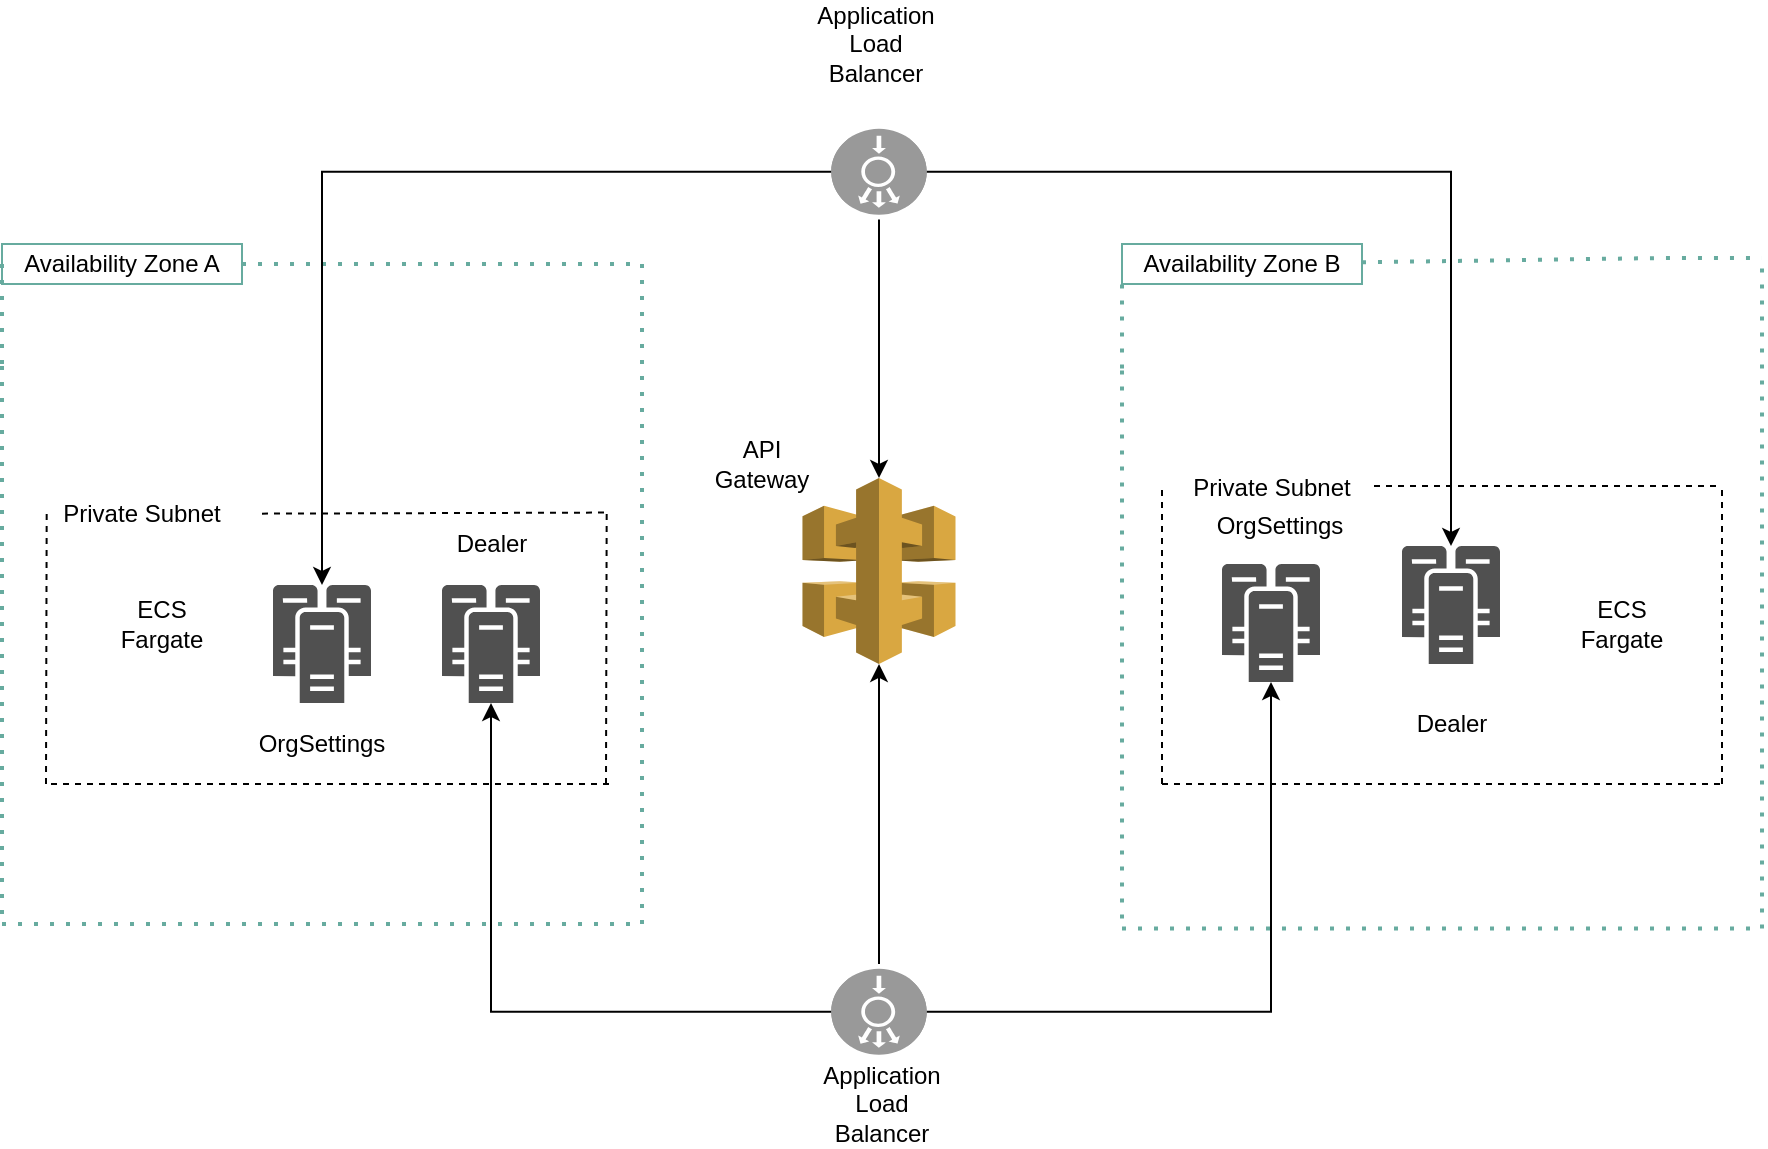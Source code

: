<mxfile version="14.9.7" type="github">
  <diagram name="Page-1" id="822b0af5-4adb-64df-f703-e8dfc1f81529">
    <mxGraphModel dx="1422" dy="762" grid="1" gridSize="10" guides="1" tooltips="1" connect="1" arrows="1" fold="1" page="1" pageScale="1" pageWidth="1100" pageHeight="850" background="none" math="0" shadow="0">
      <root>
        <mxCell id="0" />
        <mxCell id="1" parent="0" />
        <mxCell id="bTWm2d5VxLN_Pe5OAAOp-1" style="edgeStyle=orthogonalEdgeStyle;rounded=0;orthogonalLoop=1;jettySize=auto;html=1;" edge="1" parent="1" source="Qj1fwdqKHC8h-Qbw6WAU-2" target="Qj1fwdqKHC8h-Qbw6WAU-115">
          <mxGeometry relative="1" as="geometry" />
        </mxCell>
        <mxCell id="bTWm2d5VxLN_Pe5OAAOp-2" style="edgeStyle=orthogonalEdgeStyle;rounded=0;orthogonalLoop=1;jettySize=auto;html=1;" edge="1" parent="1" source="Qj1fwdqKHC8h-Qbw6WAU-2" target="Qj1fwdqKHC8h-Qbw6WAU-100">
          <mxGeometry relative="1" as="geometry" />
        </mxCell>
        <mxCell id="bTWm2d5VxLN_Pe5OAAOp-13" style="edgeStyle=orthogonalEdgeStyle;rounded=0;orthogonalLoop=1;jettySize=auto;html=1;exitX=0;exitY=0.5;exitDx=0;exitDy=0;exitPerimeter=0;entryX=0.5;entryY=1;entryDx=0;entryDy=0;entryPerimeter=0;" edge="1" parent="1" source="Qj1fwdqKHC8h-Qbw6WAU-2" target="bTWm2d5VxLN_Pe5OAAOp-10">
          <mxGeometry relative="1" as="geometry" />
        </mxCell>
        <mxCell id="Qj1fwdqKHC8h-Qbw6WAU-2" value="" style="fillColor=#999999;verticalLabelPosition=bottom;html=1;strokeColor=#ffffff;verticalAlign=top;align=center;points=[[0.145,0.145,0],[0.5,0,0],[0.855,0.145,0],[1,0.5,0],[0.855,0.855,0],[0.5,1,0],[0.145,0.855,0],[0,0.5,0]];pointerEvents=1;shape=mxgraph.cisco_safe.compositeIcon;bgIcon=ellipse;resIcon=mxgraph.cisco_safe.capability.load_balancer;direction=south;" parent="1" vertex="1">
          <mxGeometry x="537" y="500" width="43" height="47.75" as="geometry" />
        </mxCell>
        <mxCell id="Qj1fwdqKHC8h-Qbw6WAU-15" value="" style="endArrow=none;dashed=1;html=1;dashPattern=1 3;strokeWidth=2;strokeColor=#67AB9F;" parent="1" edge="1">
          <mxGeometry width="50" height="50" relative="1" as="geometry">
            <mxPoint x="440" y="480" as="sourcePoint" />
            <mxPoint x="440" y="150" as="targetPoint" />
          </mxGeometry>
        </mxCell>
        <mxCell id="Qj1fwdqKHC8h-Qbw6WAU-16" value="" style="endArrow=none;dashed=1;html=1;dashPattern=1 3;strokeWidth=2;strokeColor=#67AB9F;" parent="1" edge="1">
          <mxGeometry width="50" height="50" relative="1" as="geometry">
            <mxPoint x="120" y="480" as="sourcePoint" />
            <mxPoint x="440" y="480" as="targetPoint" />
          </mxGeometry>
        </mxCell>
        <mxCell id="Qj1fwdqKHC8h-Qbw6WAU-17" value="" style="endArrow=none;dashed=1;html=1;dashPattern=1 3;strokeWidth=2;strokeColor=#67AB9F;" parent="1" edge="1">
          <mxGeometry width="50" height="50" relative="1" as="geometry">
            <mxPoint x="120" y="475" as="sourcePoint" />
            <mxPoint x="120" y="200" as="targetPoint" />
          </mxGeometry>
        </mxCell>
        <mxCell id="Qj1fwdqKHC8h-Qbw6WAU-18" value="" style="endArrow=none;dashed=1;html=1;dashPattern=1 3;strokeWidth=2;startArrow=none;strokeColor=#67AB9F;" parent="1" source="Qj1fwdqKHC8h-Qbw6WAU-19" edge="1">
          <mxGeometry width="50" height="50" relative="1" as="geometry">
            <mxPoint x="120" y="82.25" as="sourcePoint" />
            <mxPoint x="440" y="150" as="targetPoint" />
          </mxGeometry>
        </mxCell>
        <mxCell id="Qj1fwdqKHC8h-Qbw6WAU-19" value="Availability Zone A" style="text;html=1;strokeColor=#67AB9F;fillColor=none;align=center;verticalAlign=middle;whiteSpace=wrap;rounded=0;" parent="1" vertex="1">
          <mxGeometry x="120" y="140" width="120" height="20" as="geometry" />
        </mxCell>
        <mxCell id="Qj1fwdqKHC8h-Qbw6WAU-20" value="" style="endArrow=none;dashed=1;html=1;dashPattern=1 3;strokeWidth=2;entryX=0;entryY=0.5;entryDx=0;entryDy=0;strokeColor=#67AB9F;" parent="1" target="Qj1fwdqKHC8h-Qbw6WAU-19" edge="1">
          <mxGeometry width="50" height="50" relative="1" as="geometry">
            <mxPoint x="120" y="200" as="sourcePoint" />
            <mxPoint x="440" y="200" as="targetPoint" />
          </mxGeometry>
        </mxCell>
        <mxCell id="Qj1fwdqKHC8h-Qbw6WAU-34" value="" style="endArrow=none;dashed=1;html=1;dashPattern=1 3;strokeWidth=2;" parent="1" edge="1">
          <mxGeometry width="50" height="50" relative="1" as="geometry">
            <mxPoint x="130" y="210" as="sourcePoint" />
            <mxPoint x="130" y="210" as="targetPoint" />
          </mxGeometry>
        </mxCell>
        <mxCell id="Qj1fwdqKHC8h-Qbw6WAU-36" value="" style="endArrow=none;dashed=1;html=1;dashPattern=1 3;strokeWidth=2;strokeColor=#67AB9F;" parent="1" edge="1">
          <mxGeometry width="50" height="50" relative="1" as="geometry">
            <mxPoint x="1000" y="482.25" as="sourcePoint" />
            <mxPoint x="1000" y="150" as="targetPoint" />
          </mxGeometry>
        </mxCell>
        <mxCell id="Qj1fwdqKHC8h-Qbw6WAU-37" value="" style="endArrow=none;dashed=1;html=1;dashPattern=1 3;strokeWidth=2;strokeColor=#67AB9F;" parent="1" edge="1">
          <mxGeometry width="50" height="50" relative="1" as="geometry">
            <mxPoint x="680" y="482.25" as="sourcePoint" />
            <mxPoint x="1000" y="482.25" as="targetPoint" />
          </mxGeometry>
        </mxCell>
        <mxCell id="Qj1fwdqKHC8h-Qbw6WAU-38" value="" style="endArrow=none;dashed=1;html=1;dashPattern=1 3;strokeWidth=2;strokeColor=#67AB9F;" parent="1" edge="1">
          <mxGeometry width="50" height="50" relative="1" as="geometry">
            <mxPoint x="680" y="477.25" as="sourcePoint" />
            <mxPoint x="680" y="202.25" as="targetPoint" />
          </mxGeometry>
        </mxCell>
        <mxCell id="Qj1fwdqKHC8h-Qbw6WAU-39" value="" style="endArrow=none;dashed=1;html=1;dashPattern=1 3;strokeWidth=2;startArrow=none;strokeColor=#67AB9F;" parent="1" source="Qj1fwdqKHC8h-Qbw6WAU-40" edge="1">
          <mxGeometry width="50" height="50" relative="1" as="geometry">
            <mxPoint x="680" y="82.25" as="sourcePoint" />
            <mxPoint x="1000" y="147" as="targetPoint" />
            <Array as="points">
              <mxPoint x="950" y="147" />
            </Array>
          </mxGeometry>
        </mxCell>
        <mxCell id="Qj1fwdqKHC8h-Qbw6WAU-40" value="Availability Zone B" style="text;html=1;strokeColor=#67AB9F;fillColor=none;align=center;verticalAlign=middle;whiteSpace=wrap;rounded=0;" parent="1" vertex="1">
          <mxGeometry x="680" y="140" width="120" height="20" as="geometry" />
        </mxCell>
        <mxCell id="Qj1fwdqKHC8h-Qbw6WAU-41" value="" style="endArrow=none;dashed=1;html=1;dashPattern=1 3;strokeWidth=2;entryX=0;entryY=1;entryDx=0;entryDy=0;strokeColor=#67AB9F;" parent="1" target="Qj1fwdqKHC8h-Qbw6WAU-40" edge="1">
          <mxGeometry width="50" height="50" relative="1" as="geometry">
            <mxPoint x="680" y="202.25" as="sourcePoint" />
            <mxPoint x="1000" y="202.25" as="targetPoint" />
          </mxGeometry>
        </mxCell>
        <mxCell id="Qj1fwdqKHC8h-Qbw6WAU-77" value="" style="endArrow=none;dashed=1;html=1;strokeColor=#000000;" parent="1" edge="1">
          <mxGeometry width="50" height="50" relative="1" as="geometry">
            <mxPoint x="140" y="110" as="sourcePoint" />
            <mxPoint x="140" y="110" as="targetPoint" />
          </mxGeometry>
        </mxCell>
        <mxCell id="Qj1fwdqKHC8h-Qbw6WAU-81" value="" style="endArrow=none;dashed=1;html=1;strokeColor=#000000;" parent="1" edge="1">
          <mxGeometry width="50" height="50" relative="1" as="geometry">
            <mxPoint x="142" y="410" as="sourcePoint" />
            <mxPoint x="142.34" y="274.29" as="targetPoint" />
          </mxGeometry>
        </mxCell>
        <mxCell id="Qj1fwdqKHC8h-Qbw6WAU-82" value="" style="endArrow=none;dashed=1;html=1;strokeColor=#000000;startArrow=none;" parent="1" source="Qj1fwdqKHC8h-Qbw6WAU-89" edge="1">
          <mxGeometry width="50" height="50" relative="1" as="geometry">
            <mxPoint x="142.34" y="274.29" as="sourcePoint" />
            <mxPoint x="422.34" y="274.29" as="targetPoint" />
          </mxGeometry>
        </mxCell>
        <mxCell id="Qj1fwdqKHC8h-Qbw6WAU-83" value="" style="endArrow=none;dashed=1;html=1;strokeColor=#000000;" parent="1" edge="1">
          <mxGeometry width="50" height="50" relative="1" as="geometry">
            <mxPoint x="422" y="410" as="sourcePoint" />
            <mxPoint x="422.34" y="274.29" as="targetPoint" />
          </mxGeometry>
        </mxCell>
        <mxCell id="Qj1fwdqKHC8h-Qbw6WAU-84" value="" style="endArrow=none;dashed=1;html=1;strokeColor=#000000;" parent="1" edge="1">
          <mxGeometry width="50" height="50" relative="1" as="geometry">
            <mxPoint x="144.5" y="410" as="sourcePoint" />
            <mxPoint x="424.5" y="410" as="targetPoint" />
          </mxGeometry>
        </mxCell>
        <mxCell id="Qj1fwdqKHC8h-Qbw6WAU-85" value="" style="endArrow=none;dashed=1;html=1;strokeColor=#000000;" parent="1" edge="1">
          <mxGeometry width="50" height="50" relative="1" as="geometry">
            <mxPoint x="700" y="380" as="sourcePoint" />
            <mxPoint x="700" y="280" as="targetPoint" />
          </mxGeometry>
        </mxCell>
        <mxCell id="Qj1fwdqKHC8h-Qbw6WAU-86" value="" style="endArrow=none;dashed=1;html=1;strokeColor=#000000;startArrow=none;" parent="1" edge="1">
          <mxGeometry width="50" height="50" relative="1" as="geometry">
            <mxPoint x="806" y="261" as="sourcePoint" />
            <mxPoint x="980" y="261" as="targetPoint" />
          </mxGeometry>
        </mxCell>
        <mxCell id="Qj1fwdqKHC8h-Qbw6WAU-87" value="" style="endArrow=none;dashed=1;html=1;strokeColor=#000000;" parent="1" edge="1">
          <mxGeometry width="50" height="50" relative="1" as="geometry">
            <mxPoint x="980" y="410" as="sourcePoint" />
            <mxPoint x="980" y="260" as="targetPoint" />
          </mxGeometry>
        </mxCell>
        <mxCell id="Qj1fwdqKHC8h-Qbw6WAU-88" value="" style="endArrow=none;dashed=1;html=1;strokeColor=#000000;" parent="1" edge="1">
          <mxGeometry width="50" height="50" relative="1" as="geometry">
            <mxPoint x="700" y="410" as="sourcePoint" />
            <mxPoint x="980" y="410" as="targetPoint" />
          </mxGeometry>
        </mxCell>
        <mxCell id="Qj1fwdqKHC8h-Qbw6WAU-89" value="Private Subnet" style="text;html=1;strokeColor=none;fillColor=none;align=center;verticalAlign=middle;whiteSpace=wrap;rounded=0;" parent="1" vertex="1">
          <mxGeometry x="130" y="270" width="120" height="10" as="geometry" />
        </mxCell>
        <mxCell id="Qj1fwdqKHC8h-Qbw6WAU-91" value="Private Subnet" style="text;html=1;strokeColor=none;fillColor=none;align=center;verticalAlign=middle;whiteSpace=wrap;rounded=0;" parent="1" vertex="1">
          <mxGeometry x="694.5" y="256.99" width="120" height="10" as="geometry" />
        </mxCell>
        <mxCell id="Qj1fwdqKHC8h-Qbw6WAU-97" value="ECS&lt;br&gt;Fargate" style="text;html=1;strokeColor=none;fillColor=none;align=center;verticalAlign=middle;whiteSpace=wrap;rounded=0;" parent="1" vertex="1">
          <mxGeometry x="180" y="319.5" width="40" height="20" as="geometry" />
        </mxCell>
        <mxCell id="Qj1fwdqKHC8h-Qbw6WAU-100" value="" style="pointerEvents=1;shadow=0;dashed=0;html=1;strokeColor=none;fillColor=#505050;labelPosition=center;verticalLabelPosition=bottom;verticalAlign=top;outlineConnect=0;align=center;shape=mxgraph.office.servers.cluster_server;direction=east;" parent="1" vertex="1">
          <mxGeometry x="340" y="310.5" width="49" height="59" as="geometry" />
        </mxCell>
        <mxCell id="Qj1fwdqKHC8h-Qbw6WAU-106" value="" style="endArrow=none;dashed=1;html=1;strokeColor=#000000;" parent="1" edge="1">
          <mxGeometry width="50" height="50" relative="1" as="geometry">
            <mxPoint x="700" y="410" as="sourcePoint" />
            <mxPoint x="700" y="260" as="targetPoint" />
          </mxGeometry>
        </mxCell>
        <mxCell id="Qj1fwdqKHC8h-Qbw6WAU-115" value="" style="pointerEvents=1;shadow=0;dashed=0;html=1;strokeColor=none;fillColor=#505050;labelPosition=center;verticalLabelPosition=bottom;verticalAlign=top;outlineConnect=0;align=center;shape=mxgraph.office.servers.cluster_server;direction=east;" parent="1" vertex="1">
          <mxGeometry x="730" y="300" width="49" height="59" as="geometry" />
        </mxCell>
        <mxCell id="Qj1fwdqKHC8h-Qbw6WAU-117" value="ECS&lt;br&gt;Fargate" style="text;html=1;strokeColor=none;fillColor=none;align=center;verticalAlign=middle;whiteSpace=wrap;rounded=0;opacity=50;" parent="1" vertex="1">
          <mxGeometry x="910" y="319.5" width="40" height="20" as="geometry" />
        </mxCell>
        <mxCell id="bTWm2d5VxLN_Pe5OAAOp-8" style="edgeStyle=orthogonalEdgeStyle;rounded=0;orthogonalLoop=1;jettySize=auto;html=1;exitX=0.5;exitY=1;exitDx=0;exitDy=0;exitPerimeter=0;" edge="1" parent="1" source="bTWm2d5VxLN_Pe5OAAOp-3" target="bTWm2d5VxLN_Pe5OAAOp-4">
          <mxGeometry relative="1" as="geometry" />
        </mxCell>
        <mxCell id="bTWm2d5VxLN_Pe5OAAOp-9" style="edgeStyle=orthogonalEdgeStyle;rounded=0;orthogonalLoop=1;jettySize=auto;html=1;exitX=0.5;exitY=0;exitDx=0;exitDy=0;exitPerimeter=0;" edge="1" parent="1" source="bTWm2d5VxLN_Pe5OAAOp-3" target="bTWm2d5VxLN_Pe5OAAOp-7">
          <mxGeometry relative="1" as="geometry" />
        </mxCell>
        <mxCell id="bTWm2d5VxLN_Pe5OAAOp-12" style="edgeStyle=orthogonalEdgeStyle;rounded=0;orthogonalLoop=1;jettySize=auto;html=1;exitX=1;exitY=0.5;exitDx=0;exitDy=0;exitPerimeter=0;entryX=0.5;entryY=0;entryDx=0;entryDy=0;entryPerimeter=0;" edge="1" parent="1" source="bTWm2d5VxLN_Pe5OAAOp-3" target="bTWm2d5VxLN_Pe5OAAOp-10">
          <mxGeometry relative="1" as="geometry" />
        </mxCell>
        <mxCell id="bTWm2d5VxLN_Pe5OAAOp-3" value="" style="fillColor=#999999;verticalLabelPosition=bottom;html=1;strokeColor=#ffffff;verticalAlign=top;align=center;points=[[0.145,0.145,0],[0.5,0,0],[0.855,0.145,0],[1,0.5,0],[0.855,0.855,0],[0.5,1,0],[0.145,0.855,0],[0,0.5,0]];pointerEvents=1;shape=mxgraph.cisco_safe.compositeIcon;bgIcon=ellipse;resIcon=mxgraph.cisco_safe.capability.load_balancer;direction=south;" vertex="1" parent="1">
          <mxGeometry x="537" y="80" width="43" height="47.75" as="geometry" />
        </mxCell>
        <mxCell id="bTWm2d5VxLN_Pe5OAAOp-4" value="" style="pointerEvents=1;shadow=0;dashed=0;html=1;strokeColor=none;fillColor=#505050;labelPosition=center;verticalLabelPosition=bottom;verticalAlign=top;outlineConnect=0;align=center;shape=mxgraph.office.servers.cluster_server;direction=east;" vertex="1" parent="1">
          <mxGeometry x="255.5" y="310.5" width="49" height="59" as="geometry" />
        </mxCell>
        <mxCell id="bTWm2d5VxLN_Pe5OAAOp-7" value="" style="pointerEvents=1;shadow=0;dashed=0;html=1;strokeColor=none;fillColor=#505050;labelPosition=center;verticalLabelPosition=bottom;verticalAlign=top;outlineConnect=0;align=center;shape=mxgraph.office.servers.cluster_server;direction=east;" vertex="1" parent="1">
          <mxGeometry x="820" y="291" width="49" height="59" as="geometry" />
        </mxCell>
        <mxCell id="bTWm2d5VxLN_Pe5OAAOp-10" value="" style="outlineConnect=0;dashed=0;verticalLabelPosition=bottom;verticalAlign=top;align=center;html=1;shape=mxgraph.aws3.api_gateway;fillColor=#D9A741;gradientColor=none;" vertex="1" parent="1">
          <mxGeometry x="520.25" y="256.99" width="76.5" height="93" as="geometry" />
        </mxCell>
        <mxCell id="bTWm2d5VxLN_Pe5OAAOp-14" value="OrgSettings" style="text;html=1;strokeColor=none;fillColor=none;align=center;verticalAlign=middle;whiteSpace=wrap;rounded=0;" vertex="1" parent="1">
          <mxGeometry x="260" y="380" width="40" height="20" as="geometry" />
        </mxCell>
        <mxCell id="bTWm2d5VxLN_Pe5OAAOp-17" value="Dealer" style="text;html=1;strokeColor=none;fillColor=none;align=center;verticalAlign=middle;whiteSpace=wrap;rounded=0;" vertex="1" parent="1">
          <mxGeometry x="344.5" y="280" width="40" height="20" as="geometry" />
        </mxCell>
        <mxCell id="bTWm2d5VxLN_Pe5OAAOp-22" value="API Gateway" style="text;html=1;strokeColor=none;fillColor=none;align=center;verticalAlign=middle;whiteSpace=wrap;rounded=0;" vertex="1" parent="1">
          <mxGeometry x="480.25" y="240" width="40" height="20" as="geometry" />
        </mxCell>
        <mxCell id="bTWm2d5VxLN_Pe5OAAOp-23" value="Application&lt;br&gt;Load Balancer" style="text;html=1;strokeColor=none;fillColor=none;align=center;verticalAlign=middle;whiteSpace=wrap;rounded=0;" vertex="1" parent="1">
          <mxGeometry x="540" y="560" width="40" height="20" as="geometry" />
        </mxCell>
        <mxCell id="bTWm2d5VxLN_Pe5OAAOp-24" value="Application&lt;br&gt;Load Balancer" style="text;html=1;strokeColor=none;fillColor=none;align=center;verticalAlign=middle;whiteSpace=wrap;rounded=0;" vertex="1" parent="1">
          <mxGeometry x="537" y="30" width="40" height="20" as="geometry" />
        </mxCell>
        <mxCell id="bTWm2d5VxLN_Pe5OAAOp-26" value="OrgSettings" style="text;html=1;strokeColor=none;fillColor=none;align=center;verticalAlign=middle;whiteSpace=wrap;rounded=0;" vertex="1" parent="1">
          <mxGeometry x="739" y="271" width="40" height="20" as="geometry" />
        </mxCell>
        <mxCell id="bTWm2d5VxLN_Pe5OAAOp-28" value="Dealer" style="text;html=1;strokeColor=none;fillColor=none;align=center;verticalAlign=middle;whiteSpace=wrap;rounded=0;" vertex="1" parent="1">
          <mxGeometry x="824.5" y="369.5" width="40" height="20" as="geometry" />
        </mxCell>
      </root>
    </mxGraphModel>
  </diagram>
</mxfile>
